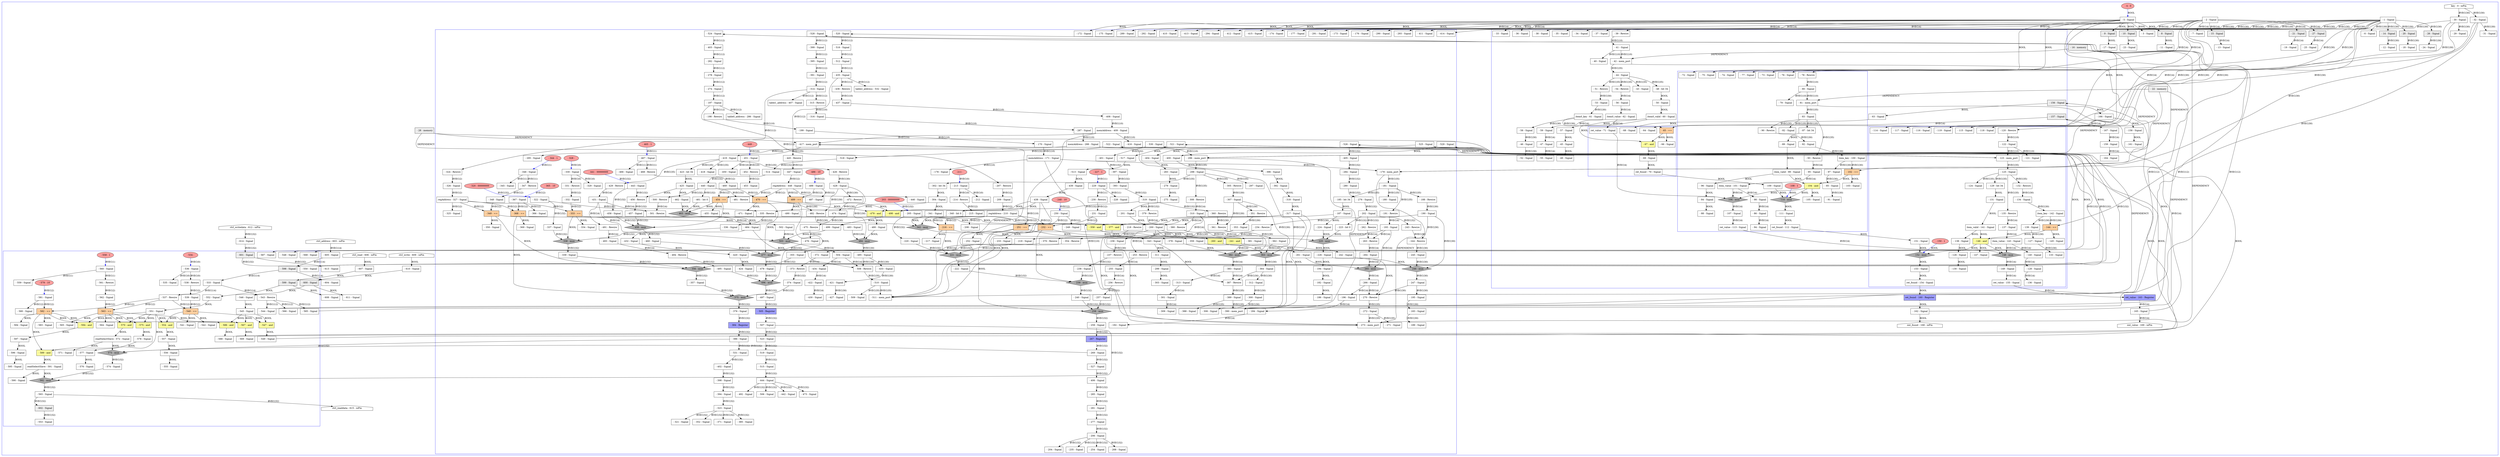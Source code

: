 digraph G {
subgraph cluster_0{
 label="";
 color=blue;
subgraph cluster_1{
 label="";
 color=blue;
subgraph cluster_2{
 label="";
 color=blue;
node_0[label=" - 64 - Signal" shape="box"];
node_1[label=" - 65 - ==" shape="box" style="filled" fillcolor="#ffd0a0"];
node_2[label=" - 66 - Signal" shape="box"];
node_3[label=" - 67 - and" shape="box" style="filled" fillcolor="#ffffa0"];
node_4[label=" - 68 - Signal" shape="box"];
node_5[label=" - 69 - Signal" shape="box"];
node_6[label="ret_found - 70 - Signal" shape="box"];
node_7[label="ret_value - 71 - Signal" shape="box"];
}
subgraph cluster_3{
 label="";
 color=blue;
node_8[label=" - 72 - Signal" shape="box"];
node_9[label=" - 73 - Signal" shape="box"];
node_10[label=" - 74 - Signal" shape="box"];
node_11[label=" - 75 - Signal" shape="box"];
node_12[label=" - 76 - Signal" shape="box"];
node_13[label=" - 77 - Signal" shape="box"];
node_14[label=" - 78 - Rewire" shape="box"];
node_15[label=" - 79 - Signal" shape="box"];
node_16[label=" - 80 - Signal" shape="box"];
node_17[label=" - 81 - mem_port" shape="box"];
node_18[label=" - 82 - Signal" shape="box"];
node_19[label=" - 83 - Signal" shape="box"];
node_20[label=" - 84 - Signal" shape="box"];
node_21[label=" - 85 - Signal" shape="box"];
node_22[label=" - 86 - Signal" shape="box"];
node_23[label=" - 87 - bit 34" shape="box"];
node_24[label=" - 88 - Signal" shape="box"];
node_25[label=" - 89 - Signal" shape="box"];
node_26[label=" - 90 - Rewire" shape="box"];
node_27[label=" - 91 - Signal" shape="box"];
node_28[label=" - 92 - Signal" shape="box"];
node_29[label=" - 93 - Rewire" shape="box"];
node_30[label=" - 94 - Signal" shape="box"];
node_31[label=" - 95 - Signal" shape="box"];
node_32[label=" - 96 - Signal" shape="box"];
node_33[label=" - 97 - Signal" shape="box"];
node_34[label=" - 98 - Signal" shape="box"];
node_35[label="item_valid - 99 - Signal" shape="box"];
node_36[label="item_key - 100 - Signal" shape="box"];
node_37[label="item_value - 101 - Signal" shape="box"];
node_38[label=" - 102 - ==" shape="box" style="filled" fillcolor="#ffd0a0"];
node_39[label=" - 103 - Signal" shape="box"];
node_40[label=" - 104 - and" shape="box" style="filled" fillcolor="#ffffa0"];
node_41[label=" - 105 - Signal" shape="box"];
node_42[label=" - 106 - mux" shape="diamond" style="filled" fillcolor="#b0b0b0"];
node_43[label=" - 107 - Signal" shape="box"];
node_44[label=" - 108 - 1" shape="ellipse" style="filled" fillcolor="#ffa0a0"];
node_45[label=" - 109 - Signal" shape="box"];
node_46[label=" - 110 - mux" shape="diamond" style="filled" fillcolor="#b0b0b0"];
node_47[label=" - 111 - Signal" shape="box"];
node_48[label="ret_found - 112 - Signal" shape="box"];
node_49[label="ret_value - 113 - Signal" shape="box"];
}
subgraph cluster_4{
 label="";
 color=blue;
node_50[label=" - 114 - Signal" shape="box"];
node_51[label=" - 115 - Signal" shape="box"];
node_52[label=" - 116 - Signal" shape="box"];
node_53[label=" - 117 - Signal" shape="box"];
node_54[label=" - 118 - Signal" shape="box"];
node_55[label=" - 119 - Signal" shape="box"];
node_56[label=" - 120 - Rewire" shape="box"];
node_57[label=" - 121 - Signal" shape="box"];
node_58[label=" - 122 - Signal" shape="box"];
node_59[label=" - 123 - mem_port" shape="box"];
node_60[label=" - 124 - Signal" shape="box"];
node_61[label=" - 125 - Signal" shape="box"];
node_62[label=" - 126 - Signal" shape="box"];
node_63[label=" - 127 - Signal" shape="box"];
node_64[label=" - 128 - Signal" shape="box"];
node_65[label=" - 129 - bit 34" shape="box"];
node_66[label=" - 130 - Signal" shape="box"];
node_67[label=" - 131 - Signal" shape="box"];
node_68[label=" - 132 - Rewire" shape="box"];
node_69[label=" - 133 - Signal" shape="box"];
node_70[label=" - 134 - Signal" shape="box"];
node_71[label=" - 135 - Rewire" shape="box"];
node_72[label=" - 136 - Signal" shape="box"];
node_73[label=" - 137 - Signal" shape="box"];
node_74[label=" - 138 - Signal" shape="box"];
node_75[label=" - 139 - Signal" shape="box"];
node_76[label=" - 140 - Signal" shape="box"];
node_77[label="item_valid - 141 - Signal" shape="box"];
node_78[label="item_key - 142 - Signal" shape="box"];
node_79[label="item_value - 143 - Signal" shape="box"];
node_80[label=" - 144 - ==" shape="box" style="filled" fillcolor="#ffd0a0"];
node_81[label=" - 145 - Signal" shape="box"];
node_82[label=" - 146 - and" shape="box" style="filled" fillcolor="#ffffa0"];
node_83[label=" - 147 - Signal" shape="box"];
node_84[label=" - 148 - mux" shape="diamond" style="filled" fillcolor="#b0b0b0"];
node_85[label=" - 149 - Signal" shape="box"];
node_86[label=" - 150 - 1" shape="ellipse" style="filled" fillcolor="#ffa0a0"];
node_87[label=" - 151 - Signal" shape="box"];
node_88[label=" - 152 - mux" shape="diamond" style="filled" fillcolor="#b0b0b0"];
node_89[label=" - 153 - Signal" shape="box"];
node_90[label="ret_found - 154 - Signal" shape="box"];
node_91[label="ret_value - 155 - Signal" shape="box"];
}
node_92[label=" - 33 - Signal" shape="box"];
node_93[label=" - 34 - Signal" shape="box"];
node_94[label=" - 35 - Signal" shape="box"];
node_95[label=" - 36 - Signal" shape="box"];
node_96[label=" - 37 - Signal" shape="box"];
node_97[label=" - 38 - Signal" shape="box"];
node_98[label=" - 39 - Rewire" shape="box"];
node_99[label=" - 40 - Signal" shape="box"];
node_100[label=" - 41 - Signal" shape="box"];
node_101[label=" - 42 - mem_port" shape="box"];
node_102[label=" - 43 - Signal" shape="box"];
node_103[label=" - 44 - Signal" shape="box"];
node_104[label=" - 45 - Signal" shape="box"];
node_105[label=" - 46 - Signal" shape="box"];
node_106[label=" - 47 - Signal" shape="box"];
node_107[label=" - 48 - bit 34" shape="box"];
node_108[label=" - 49 - Signal" shape="box"];
node_109[label=" - 50 - Signal" shape="box"];
node_110[label=" - 51 - Rewire" shape="box"];
node_111[label=" - 52 - Signal" shape="box"];
node_112[label=" - 53 - Signal" shape="box"];
node_113[label=" - 54 - Rewire" shape="box"];
node_114[label=" - 55 - Signal" shape="box"];
node_115[label=" - 56 - Signal" shape="box"];
node_116[label=" - 57 - Signal" shape="box"];
node_117[label=" - 58 - Signal" shape="box"];
node_118[label=" - 59 - Signal" shape="box"];
node_119[label="item0_valid - 60 - Signal" shape="box"];
node_120[label="item0_key - 61 - Signal" shape="box"];
node_121[label="item0_value - 62 - Signal" shape="box"];
node_122[label=" - 63 - Signal" shape="box"];
node_123[label=" - 156 - Signal" shape="box" style="filled" fillcolor="#eeeeee"];
node_124[label=" - 157 - Signal" shape="box" style="filled" fillcolor="#eeeeee"];
}
subgraph cluster_5{
 label="";
 color=blue;
node_125[label=" - 170 - Signal" shape="box"];
node_126[label="memAddress - 171 - Signal" shape="box"];
node_127[label=" - 172 - Signal" shape="box"];
node_128[label=" - 173 - Signal" shape="box"];
node_129[label=" - 174 - Signal" shape="box"];
node_130[label=" - 175 - Signal" shape="box"];
node_131[label=" - 176 - Signal" shape="box"];
node_132[label=" - 177 - Signal" shape="box"];
node_133[label=" - 178 - Signal" shape="box"];
node_134[label=" - 179 - mem_port" shape="box"];
node_135[label=" - 180 - Signal" shape="box"];
node_136[label=" - 181 - Signal" shape="box"];
node_137[label=" - 182 - Signal" shape="box"];
node_138[label=" - 183 - Signal" shape="box"];
node_139[label=" - 184 - Signal" shape="box"];
node_140[label=" - 185 - bit 34" shape="box"];
node_141[label=" - 186 - Signal" shape="box"];
node_142[label=" - 187 - Signal" shape="box"];
node_143[label=" - 188 - Rewire" shape="box"];
node_144[label=" - 189 - Signal" shape="box"];
node_145[label=" - 190 - Signal" shape="box"];
node_146[label=" - 191 - Rewire" shape="box"];
node_147[label=" - 192 - Signal" shape="box"];
node_148[label=" - 193 - Signal" shape="box"];
node_149[label=" - 194 - Signal" shape="box"];
node_150[label=" - 195 - Signal" shape="box"];
node_151[label=" - 196 - Signal" shape="box"];
node_152[label=" - 197 - Signal" shape="box"];
node_153[label=" - 198 - Rewire" shape="box"];
node_154[label=" - 199 - Signal" shape="box"];
node_155[label=" - 200 - Signal" shape="box"];
node_156[label=" - 201 - Signal" shape="box"];
node_157[label=" - 202 - Signal" shape="box"];
node_158[label=" - 203 - 00000000" shape="ellipse" style="filled" fillcolor="#ffa0a0"];
node_159[label=" - 204 - Signal" shape="box"];
node_160[label=" - 205 - Signal" shape="box"];
node_161[label=" - 206 - Signal" shape="box"];
node_162[label=" - 207 - Rewire" shape="box"];
node_163[label=" - 208 - Signal" shape="box"];
node_164[label=" - 209 - Signal" shape="box"];
node_165[label="regAddress - 210 - Signal" shape="box"];
node_166[label=" - 211 - " shape="ellipse" style="filled" fillcolor="#ffa0a0"];
node_167[label=" - 212 - Signal" shape="box"];
node_168[label=" - 213 - Signal" shape="box"];
node_169[label=" - 214 - Rewire" shape="box"];
node_170[label=" - 215 - Signal" shape="box"];
node_171[label=" - 216 - ==" shape="box" style="filled" fillcolor="#ffd0a0"];
node_172[label=" - 217 - Signal" shape="box"];
node_173[label=" - 218 - Rewire" shape="box"];
node_174[label=" - 219 - Signal" shape="box"];
node_175[label=" - 220 - Signal" shape="box"];
node_176[label=" - 221 - mux" shape="diamond" style="filled" fillcolor="#b0b0b0"];
node_177[label=" - 222 - Signal" shape="box"];
node_178[label=" - 223 - bit 0" shape="box"];
node_179[label=" - 224 - Signal" shape="box"];
node_180[label=" - 225 - mux" shape="diamond" style="filled" fillcolor="#b0b0b0"];
node_181[label=" - 226 - Signal" shape="box"];
node_182[label=" - 227 - 1" shape="ellipse" style="filled" fillcolor="#ffa0a0"];
node_183[label=" - 228 - Signal" shape="box"];
node_184[label=" - 229 - Signal" shape="box"];
node_185[label=" - 230 - Rewire" shape="box"];
node_186[label=" - 231 - Signal" shape="box"];
node_187[label=" - 232 - ==" shape="box" style="filled" fillcolor="#ffd0a0"];
node_188[label=" - 233 - Signal" shape="box"];
node_189[label=" - 234 - Rewire" shape="box"];
node_190[label=" - 235 - Signal" shape="box"];
node_191[label=" - 236 - Signal" shape="box"];
node_192[label=" - 237 - Rewire" shape="box"];
node_193[label=" - 238 - Signal" shape="box"];
node_194[label=" - 239 - mux" shape="diamond" style="filled" fillcolor="#b0b0b0"];
node_195[label=" - 240 - Signal" shape="box"];
node_196[label=" - 241 - and" shape="box" style="filled" fillcolor="#ffffa0"];
node_197[label=" - 242 - Signal" shape="box"];
node_198[label=" - 243 - Rewire" shape="box"];
node_199[label=" - 244 - Rewire" shape="box"];
node_200[label=" - 245 - Signal" shape="box"];
node_201[label=" - 246 - mux" shape="diamond" style="filled" fillcolor="#b0b0b0"];
node_202[label=" - 247 - Signal" shape="box"];
node_203[label=" - 248 - 10" shape="ellipse" style="filled" fillcolor="#ffa0a0"];
node_204[label=" - 249 - Signal" shape="box"];
node_205[label=" - 250 - Signal" shape="box"];
node_206[label=" - 251 - ==" shape="box" style="filled" fillcolor="#ffd0a0"];
node_207[label=" - 252 - Signal" shape="box"];
node_208[label=" - 253 - Rewire" shape="box"];
node_209[label=" - 254 - Signal" shape="box"];
node_210[label=" - 255 - Signal" shape="box"];
node_211[label=" - 256 - Rewire" shape="box"];
node_212[label=" - 257 - Signal" shape="box"];
node_213[label=" - 258 - mux" shape="diamond" style="filled" fillcolor="#b0b0b0"];
node_214[label=" - 259 - Signal" shape="box"];
node_215[label=" - 260 - and" shape="box" style="filled" fillcolor="#ffffa0"];
node_216[label=" - 261 - Signal" shape="box"];
node_217[label=" - 262 - Rewire" shape="box"];
node_218[label=" - 263 - Rewire" shape="box"];
node_219[label=" - 264 - Signal" shape="box"];
node_220[label=" - 265 - mux" shape="diamond" style="filled" fillcolor="#b0b0b0"];
node_221[label=" - 266 - Signal" shape="box"];
node_222[label=" - 267 - Register" shape="box" style="filled" fillcolor="#a0a0ff"];
node_223[label=" - 268 - Signal" shape="box"];
node_224[label=" - 269 - Signal" shape="box"];
node_225[label=" - 270 - Rewire" shape="box"];
node_226[label=" - 271 - Signal" shape="box"];
node_227[label=" - 272 - Signal" shape="box"];
node_228[label=" - 273 - mem_port" shape="box"];
node_229[label=" - 274 - Signal" shape="box"];
node_230[label=" - 275 - Signal" shape="box"];
node_231[label=" - 276 - Signal" shape="box"];
node_232[label=" - 277 - Signal" shape="box"];
node_233[label=" - 278 - Signal" shape="box"];
node_234[label=" - 279 - Signal" shape="box"];
node_235[label=" - 280 - Signal" shape="box"];
node_236[label=" - 281 - Signal" shape="box"];
node_237[label=" - 282 - Signal" shape="box"];
node_238[label=" - 283 - Signal" shape="box"];
node_239[label=" - 284 - Signal" shape="box"];
node_240[label=" - 285 - Signal" shape="box"];
node_241[label="table0_address - 286 - Signal" shape="box"];
node_242[label=" - 287 - Signal" shape="box"];
node_243[label="memAddress - 288 - Signal" shape="box"];
node_244[label=" - 289 - Signal" shape="box"];
node_245[label=" - 290 - Signal" shape="box"];
node_246[label=" - 291 - Signal" shape="box"];
node_247[label=" - 292 - Signal" shape="box"];
node_248[label=" - 293 - Signal" shape="box"];
node_249[label=" - 294 - Signal" shape="box"];
node_250[label=" - 295 - Signal" shape="box"];
node_251[label=" - 296 - mem_port" shape="box"];
node_252[label=" - 297 - Signal" shape="box"];
node_253[label=" - 298 - Signal" shape="box"];
node_254[label=" - 299 - Signal" shape="box"];
node_255[label=" - 300 - Signal" shape="box"];
node_256[label=" - 301 - Signal" shape="box"];
node_257[label=" - 302 - bit 34" shape="box"];
node_258[label=" - 303 - Signal" shape="box"];
node_259[label=" - 304 - Signal" shape="box"];
node_260[label=" - 305 - Rewire" shape="box"];
node_261[label=" - 306 - Signal" shape="box"];
node_262[label=" - 307 - Signal" shape="box"];
node_263[label=" - 308 - Rewire" shape="box"];
node_264[label=" - 309 - Signal" shape="box"];
node_265[label=" - 310 - Signal" shape="box"];
node_266[label=" - 311 - Signal" shape="box"];
node_267[label=" - 312 - Signal" shape="box"];
node_268[label=" - 313 - Signal" shape="box"];
node_269[label=" - 314 - Signal" shape="box"];
node_270[label=" - 315 - Rewire" shape="box"];
node_271[label=" - 316 - Signal" shape="box"];
node_272[label=" - 317 - Signal" shape="box"];
node_273[label=" - 318 - Signal" shape="box"];
node_274[label=" - 319 - Signal" shape="box"];
node_275[label=" - 320 - 00000000" shape="ellipse" style="filled" fillcolor="#ffa0a0"];
node_276[label=" - 321 - Signal" shape="box"];
node_277[label=" - 322 - Signal" shape="box"];
node_278[label=" - 323 - Signal" shape="box"];
node_279[label=" - 324 - Rewire" shape="box"];
node_280[label=" - 325 - Signal" shape="box"];
node_281[label=" - 326 - Signal" shape="box"];
node_282[label="regAddress - 327 - Signal" shape="box"];
node_283[label=" - 328 - " shape="ellipse" style="filled" fillcolor="#ffa0a0"];
node_284[label=" - 329 - Signal" shape="box"];
node_285[label=" - 330 - Signal" shape="box"];
node_286[label=" - 331 - Rewire" shape="box"];
node_287[label=" - 332 - Signal" shape="box"];
node_288[label=" - 333 - ==" shape="box" style="filled" fillcolor="#ffd0a0"];
node_289[label=" - 334 - Signal" shape="box"];
node_290[label=" - 335 - Rewire" shape="box"];
node_291[label=" - 336 - Signal" shape="box"];
node_292[label=" - 337 - Signal" shape="box"];
node_293[label=" - 338 - mux" shape="diamond" style="filled" fillcolor="#b0b0b0"];
node_294[label=" - 339 - Signal" shape="box"];
node_295[label=" - 340 - bit 0" shape="box"];
node_296[label=" - 341 - Signal" shape="box"];
node_297[label=" - 342 - mux" shape="diamond" style="filled" fillcolor="#b0b0b0"];
node_298[label=" - 343 - Signal" shape="box"];
node_299[label=" - 344 - 1" shape="ellipse" style="filled" fillcolor="#ffa0a0"];
node_300[label=" - 345 - Signal" shape="box"];
node_301[label=" - 346 - Signal" shape="box"];
node_302[label=" - 347 - Rewire" shape="box"];
node_303[label=" - 348 - Signal" shape="box"];
node_304[label=" - 349 - ==" shape="box" style="filled" fillcolor="#ffd0a0"];
node_305[label=" - 350 - Signal" shape="box"];
node_306[label=" - 351 - Rewire" shape="box"];
node_307[label=" - 352 - Signal" shape="box"];
node_308[label=" - 353 - Signal" shape="box"];
node_309[label=" - 354 - Rewire" shape="box"];
node_310[label=" - 355 - Signal" shape="box"];
node_311[label=" - 356 - mux" shape="diamond" style="filled" fillcolor="#b0b0b0"];
node_312[label=" - 357 - Signal" shape="box"];
node_313[label=" - 358 - and" shape="box" style="filled" fillcolor="#ffffa0"];
node_314[label=" - 359 - Signal" shape="box"];
node_315[label=" - 360 - Rewire" shape="box"];
node_316[label=" - 361 - Rewire" shape="box"];
node_317[label=" - 362 - Signal" shape="box"];
node_318[label=" - 363 - mux" shape="diamond" style="filled" fillcolor="#b0b0b0"];
node_319[label=" - 364 - Signal" shape="box"];
node_320[label=" - 365 - 10" shape="ellipse" style="filled" fillcolor="#ffa0a0"];
node_321[label=" - 366 - Signal" shape="box"];
node_322[label=" - 367 - Signal" shape="box"];
node_323[label=" - 368 - ==" shape="box" style="filled" fillcolor="#ffd0a0"];
node_324[label=" - 369 - Signal" shape="box"];
node_325[label=" - 370 - Rewire" shape="box"];
node_326[label=" - 371 - Signal" shape="box"];
node_327[label=" - 372 - Signal" shape="box"];
node_328[label=" - 373 - Rewire" shape="box"];
node_329[label=" - 374 - Signal" shape="box"];
node_330[label=" - 375 - mux" shape="diamond" style="filled" fillcolor="#b0b0b0"];
node_331[label=" - 376 - Signal" shape="box"];
node_332[label=" - 377 - and" shape="box" style="filled" fillcolor="#ffffa0"];
node_333[label=" - 378 - Signal" shape="box"];
node_334[label=" - 379 - Rewire" shape="box"];
node_335[label=" - 380 - Rewire" shape="box"];
node_336[label=" - 381 - Signal" shape="box"];
node_337[label=" - 382 - mux" shape="diamond" style="filled" fillcolor="#b0b0b0"];
node_338[label=" - 383 - Signal" shape="box"];
node_339[label=" - 384 - Register" shape="box" style="filled" fillcolor="#a0a0ff"];
node_340[label=" - 385 - Signal" shape="box"];
node_341[label=" - 386 - Signal" shape="box"];
node_342[label=" - 387 - Rewire" shape="box"];
node_343[label=" - 388 - Signal" shape="box"];
node_344[label=" - 389 - Signal" shape="box"];
node_345[label=" - 390 - mem_port" shape="box"];
node_346[label=" - 391 - Signal" shape="box"];
node_347[label=" - 392 - Signal" shape="box"];
node_348[label=" - 393 - Signal" shape="box"];
node_349[label=" - 394 - Signal" shape="box"];
node_350[label=" - 395 - Signal" shape="box"];
node_351[label=" - 396 - Signal" shape="box"];
node_352[label=" - 397 - Signal" shape="box"];
node_353[label=" - 398 - Signal" shape="box"];
node_354[label=" - 399 - Signal" shape="box"];
node_355[label=" - 400 - Signal" shape="box"];
node_356[label=" - 401 - Signal" shape="box"];
node_357[label=" - 402 - Signal" shape="box"];
node_358[label=" - 403 - Signal" shape="box"];
node_359[label=" - 404 - Signal" shape="box"];
node_360[label=" - 405 - Signal" shape="box"];
node_361[label=" - 406 - Signal" shape="box"];
node_362[label="table1_address - 407 - Signal" shape="box"];
node_363[label=" - 408 - Signal" shape="box"];
node_364[label="memAddress - 409 - Signal" shape="box"];
node_365[label=" - 410 - Signal" shape="box"];
node_366[label=" - 411 - Signal" shape="box"];
node_367[label=" - 412 - Signal" shape="box"];
node_368[label=" - 413 - Signal" shape="box"];
node_369[label=" - 414 - Signal" shape="box"];
node_370[label=" - 415 - Signal" shape="box"];
node_371[label=" - 416 - Signal" shape="box"];
node_372[label=" - 417 - mem_port" shape="box"];
node_373[label=" - 418 - Signal" shape="box"];
node_374[label=" - 419 - Signal" shape="box"];
node_375[label=" - 420 - Signal" shape="box"];
node_376[label=" - 421 - Signal" shape="box"];
node_377[label=" - 422 - Signal" shape="box"];
node_378[label=" - 423 - bit 34" shape="box"];
node_379[label=" - 424 - Signal" shape="box"];
node_380[label=" - 425 - Signal" shape="box"];
node_381[label=" - 426 - Rewire" shape="box"];
node_382[label=" - 427 - Signal" shape="box"];
node_383[label=" - 428 - Signal" shape="box"];
node_384[label=" - 429 - Rewire" shape="box"];
node_385[label=" - 430 - Signal" shape="box"];
node_386[label=" - 431 - Signal" shape="box"];
node_387[label=" - 432 - Signal" shape="box"];
node_388[label=" - 433 - Signal" shape="box"];
node_389[label=" - 434 - Signal" shape="box"];
node_390[label=" - 435 - Signal" shape="box"];
node_391[label=" - 436 - Rewire" shape="box"];
node_392[label=" - 437 - Signal" shape="box"];
node_393[label=" - 438 - Signal" shape="box"];
node_394[label=" - 439 - Signal" shape="box"];
node_395[label=" - 440 - Signal" shape="box"];
node_396[label=" - 441 - 00000000" shape="ellipse" style="filled" fillcolor="#ffa0a0"];
node_397[label=" - 442 - Signal" shape="box"];
node_398[label=" - 443 - Signal" shape="box"];
node_399[label=" - 444 - Signal" shape="box"];
node_400[label=" - 445 - Rewire" shape="box"];
node_401[label=" - 446 - Signal" shape="box"];
node_402[label=" - 447 - Signal" shape="box"];
node_403[label="regAddress - 448 - Signal" shape="box"];
node_404[label=" - 449 - " shape="ellipse" style="filled" fillcolor="#ffa0a0"];
node_405[label=" - 450 - Signal" shape="box"];
node_406[label=" - 451 - Signal" shape="box"];
node_407[label=" - 452 - Rewire" shape="box"];
node_408[label=" - 453 - Signal" shape="box"];
node_409[label=" - 454 - ==" shape="box" style="filled" fillcolor="#ffd0a0"];
node_410[label=" - 455 - Signal" shape="box"];
node_411[label=" - 456 - Rewire" shape="box"];
node_412[label=" - 457 - Signal" shape="box"];
node_413[label=" - 458 - Signal" shape="box"];
node_414[label=" - 459 - mux" shape="diamond" style="filled" fillcolor="#b0b0b0"];
node_415[label=" - 460 - Signal" shape="box"];
node_416[label=" - 461 - bit 0" shape="box"];
node_417[label=" - 462 - Signal" shape="box"];
node_418[label=" - 463 - mux" shape="diamond" style="filled" fillcolor="#b0b0b0"];
node_419[label=" - 464 - Signal" shape="box"];
node_420[label=" - 465 - 1" shape="ellipse" style="filled" fillcolor="#ffa0a0"];
node_421[label=" - 466 - Signal" shape="box"];
node_422[label=" - 467 - Signal" shape="box"];
node_423[label=" - 468 - Rewire" shape="box"];
node_424[label=" - 469 - Signal" shape="box"];
node_425[label=" - 470 - ==" shape="box" style="filled" fillcolor="#ffd0a0"];
node_426[label=" - 471 - Signal" shape="box"];
node_427[label=" - 472 - Rewire" shape="box"];
node_428[label=" - 473 - Signal" shape="box"];
node_429[label=" - 474 - Signal" shape="box"];
node_430[label=" - 475 - Rewire" shape="box"];
node_431[label=" - 476 - Signal" shape="box"];
node_432[label=" - 477 - mux" shape="diamond" style="filled" fillcolor="#b0b0b0"];
node_433[label=" - 478 - Signal" shape="box"];
node_434[label=" - 479 - and" shape="box" style="filled" fillcolor="#ffffa0"];
node_435[label=" - 480 - Signal" shape="box"];
node_436[label=" - 481 - Rewire" shape="box"];
node_437[label=" - 482 - Rewire" shape="box"];
node_438[label=" - 483 - Signal" shape="box"];
node_439[label=" - 484 - mux" shape="diamond" style="filled" fillcolor="#b0b0b0"];
node_440[label=" - 485 - Signal" shape="box"];
node_441[label=" - 486 - 10" shape="ellipse" style="filled" fillcolor="#ffa0a0"];
node_442[label=" - 487 - Signal" shape="box"];
node_443[label=" - 488 - Signal" shape="box"];
node_444[label=" - 489 - ==" shape="box" style="filled" fillcolor="#ffd0a0"];
node_445[label=" - 490 - Signal" shape="box"];
node_446[label=" - 491 - Rewire" shape="box"];
node_447[label=" - 492 - Signal" shape="box"];
node_448[label=" - 493 - Signal" shape="box"];
node_449[label=" - 494 - Rewire" shape="box"];
node_450[label=" - 495 - Signal" shape="box"];
node_451[label=" - 496 - mux" shape="diamond" style="filled" fillcolor="#b0b0b0"];
node_452[label=" - 497 - Signal" shape="box"];
node_453[label=" - 498 - and" shape="box" style="filled" fillcolor="#ffffa0"];
node_454[label=" - 499 - Signal" shape="box"];
node_455[label=" - 500 - Rewire" shape="box"];
node_456[label=" - 501 - Rewire" shape="box"];
node_457[label=" - 502 - Signal" shape="box"];
node_458[label=" - 503 - mux" shape="diamond" style="filled" fillcolor="#b0b0b0"];
node_459[label=" - 504 - Signal" shape="box"];
node_460[label=" - 505 - Register" shape="box" style="filled" fillcolor="#a0a0ff"];
node_461[label=" - 506 - Signal" shape="box"];
node_462[label=" - 507 - Signal" shape="box"];
node_463[label=" - 508 - Rewire" shape="box"];
node_464[label=" - 509 - Signal" shape="box"];
node_465[label=" - 510 - Signal" shape="box"];
node_466[label=" - 511 - mem_port" shape="box"];
node_467[label=" - 512 - Signal" shape="box"];
node_468[label=" - 513 - Signal" shape="box"];
node_469[label=" - 514 - Signal" shape="box"];
node_470[label=" - 515 - Signal" shape="box"];
node_471[label=" - 516 - Signal" shape="box"];
node_472[label=" - 517 - Signal" shape="box"];
node_473[label=" - 518 - Signal" shape="box"];
node_474[label=" - 519 - Signal" shape="box"];
node_475[label=" - 520 - Signal" shape="box"];
node_476[label=" - 521 - Signal" shape="box"];
node_477[label=" - 522 - Signal" shape="box"];
node_478[label=" - 523 - Signal" shape="box"];
node_479[label=" - 524 - Signal" shape="box"];
node_480[label=" - 525 - Signal" shape="box"];
node_481[label=" - 526 - Signal" shape="box"];
node_482[label=" - 527 - Signal" shape="box"];
node_483[label=" - 528 - Signal" shape="box"];
node_484[label=" - 529 - Signal" shape="box"];
node_485[label=" - 530 - Signal" shape="box"];
node_486[label=" - 531 - Signal" shape="box"];
node_487[label="table2_address - 532 - Signal" shape="box"];
}
subgraph cluster_6{
 label="";
 color=blue;
node_488[label=" - 533 - Signal" shape="box"];
node_489[label=" - 534 - " shape="ellipse" style="filled" fillcolor="#ffa0a0"];
node_490[label=" - 535 - Signal" shape="box"];
node_491[label=" - 536 - Signal" shape="box"];
node_492[label=" - 537 - Rewire" shape="box"];
node_493[label=" - 538 - Rewire" shape="box"];
node_494[label=" - 539 - Signal" shape="box"];
node_495[label=" - 540 - ==" shape="box" style="filled" fillcolor="#ffd0a0"];
node_496[label=" - 541 - Signal" shape="box"];
node_497[label=" - 542 - Signal" shape="box"];
node_498[label=" - 543 - Rewire" shape="box"];
node_499[label=" - 544 - Signal" shape="box"];
node_500[label=" - 545 - Signal" shape="box"];
node_501[label=" - 546 - Signal" shape="box"];
node_502[label=" - 547 - and" shape="box" style="filled" fillcolor="#ffffa0"];
node_503[label=" - 548 - Signal" shape="box"];
node_504[label=" - 549 - Signal" shape="box"];
node_505[label=" - 550 - Signal" shape="box"];
node_506[label=" - 551 - Signal" shape="box"];
node_507[label=" - 552 - Signal" shape="box"];
node_508[label=" - 553 - Signal" shape="box"];
node_509[label=" - 554 - and" shape="box" style="filled" fillcolor="#ffffa0"];
node_510[label=" - 555 - Signal" shape="box"];
node_511[label=" - 556 - Signal" shape="box"];
node_512[label=" - 557 - Signal" shape="box"];
node_513[label=" - 558 - 1" shape="ellipse" style="filled" fillcolor="#ffa0a0"];
node_514[label=" - 559 - Signal" shape="box"];
node_515[label=" - 560 - Signal" shape="box"];
node_516[label=" - 561 - Rewire" shape="box"];
node_517[label=" - 562 - Signal" shape="box"];
node_518[label=" - 563 - ==" shape="box" style="filled" fillcolor="#ffd0a0"];
node_519[label=" - 564 - Signal" shape="box"];
node_520[label=" - 565 - Signal" shape="box"];
node_521[label=" - 566 - Signal" shape="box"];
node_522[label=" - 567 - and" shape="box" style="filled" fillcolor="#ffffa0"];
node_523[label=" - 568 - Signal" shape="box"];
node_524[label=" - 569 - Signal" shape="box"];
node_525[label=" - 570 - and" shape="box" style="filled" fillcolor="#ffffa0"];
node_526[label=" - 571 - Signal" shape="box"];
node_527[label="readSelectSlave - 572 - Signal" shape="box"];
node_528[label=" - 573 - mux" shape="diamond" style="filled" fillcolor="#b0b0b0"];
node_529[label=" - 574 - Signal" shape="box"];
node_530[label=" - 575 - and" shape="box" style="filled" fillcolor="#ffffa0"];
node_531[label=" - 576 - Signal" shape="box"];
node_532[label=" - 577 - Signal" shape="box"];
node_533[label=" - 578 - Signal" shape="box"];
node_534[label=" - 579 - 10" shape="ellipse" style="filled" fillcolor="#ffa0a0"];
node_535[label=" - 580 - Signal" shape="box"];
node_536[label=" - 581 - Signal" shape="box"];
node_537[label=" - 582 - ==" shape="box" style="filled" fillcolor="#ffd0a0"];
node_538[label=" - 583 - Signal" shape="box"];
node_539[label=" - 584 - Signal" shape="box"];
node_540[label=" - 585 - Signal" shape="box"];
node_541[label=" - 586 - and" shape="box" style="filled" fillcolor="#ffffa0"];
node_542[label=" - 587 - Signal" shape="box"];
node_543[label=" - 588 - Signal" shape="box"];
node_544[label=" - 589 - and" shape="box" style="filled" fillcolor="#ffffa0"];
node_545[label=" - 590 - Signal" shape="box"];
node_546[label="readSelectSlave - 591 - Signal" shape="box"];
node_547[label=" - 592 - mux" shape="diamond" style="filled" fillcolor="#b0b0b0"];
node_548[label=" - 593 - Signal" shape="box"];
node_549[label=" - 594 - and" shape="box" style="filled" fillcolor="#ffffa0"];
node_550[label=" - 595 - Signal" shape="box"];
node_551[label=" - 596 - Signal" shape="box"];
node_552[label=" - 597 - Signal" shape="box"];
node_553[label=" - 598 - Signal" shape="box" style="filled" fillcolor="#eeeeee"];
node_554[label=" - 599 - Signal" shape="box" style="filled" fillcolor="#eeeeee"];
node_555[label=" - 600 - Signal" shape="box" style="filled" fillcolor="#eeeeee"];
node_556[label=" - 601 - Signal" shape="box" style="filled" fillcolor="#eeeeee"];
node_557[label=" - 602 - Signal" shape="box" style="filled" fillcolor="#eeeeee"];
}
node_558[label="key - 0 - ioPin" shape="house"];
node_559[label=" - 1 - Signal" shape="box"];
node_560[label=" - 2 - Signal" shape="box"];
node_561[label=" - 3 - Signal" shape="box"];
node_562[label=" - 4 - 0" shape="ellipse" style="filled" fillcolor="#ffa0a0"];
node_563[label=" - 5 - Signal" shape="box"];
node_564[label=" - 6 - Signal" shape="box"];
node_565[label=" - 7 - Signal" shape="box"];
node_566[label=" - 8 - Signal" shape="box" style="filled" fillcolor="#eeeeee"];
node_567[label=" - 9 - Signal" shape="box" style="filled" fillcolor="#eeeeee"];
node_568[label=" - 10 - Signal" shape="box" style="filled" fillcolor="#eeeeee"];
node_569[label=" - 11 - Signal" shape="box"];
node_570[label=" - 12 - Signal" shape="box"];
node_571[label=" - 13 - Signal" shape="box"];
node_572[label=" - 14 - Signal" shape="box" style="filled" fillcolor="#eeeeee"];
node_573[label=" - 15 - Signal" shape="box" style="filled" fillcolor="#eeeeee"];
node_574[label=" - 16 - memory" shape="box" style="filled" fillcolor="#eeeeee"];
node_575[label=" - 17 - Signal" shape="box"];
node_576[label=" - 18 - Signal" shape="box"];
node_577[label=" - 19 - Signal" shape="box"];
node_578[label=" - 20 - Signal" shape="box" style="filled" fillcolor="#eeeeee"];
node_579[label=" - 21 - Signal" shape="box" style="filled" fillcolor="#eeeeee"];
node_580[label=" - 22 - memory" shape="box" style="filled" fillcolor="#eeeeee"];
node_581[label=" - 23 - Signal" shape="box"];
node_582[label=" - 24 - Signal" shape="box"];
node_583[label=" - 25 - Signal" shape="box"];
node_584[label=" - 26 - Signal" shape="box" style="filled" fillcolor="#eeeeee"];
node_585[label=" - 27 - Signal" shape="box" style="filled" fillcolor="#eeeeee"];
node_586[label=" - 28 - memory" shape="box" style="filled" fillcolor="#eeeeee"];
node_587[label=" - 29 - Signal" shape="box"];
node_588[label=" - 30 - Signal" shape="box"];
node_589[label=" - 31 - Signal" shape="box"];
node_590[label=" - 32 - Signal" shape="box"];
node_591[label=" - 158 - Signal" shape="box"];
node_592[label=" - 159 - Signal" shape="box"];
node_593[label="ret_found - 160 - Register" shape="box" style="filled" fillcolor="#a0a0ff"];
node_594[label=" - 161 - Signal" shape="box"];
node_595[label=" - 162 - Signal" shape="box"];
node_596[label="ret_value - 163 - Register" shape="box" style="filled" fillcolor="#a0a0ff"];
node_597[label=" - 164 - Signal" shape="box"];
node_598[label=" - 165 - Signal" shape="box"];
node_599[label=" - 166 - Signal" shape="box"];
node_600[label=" - 167 - Signal" shape="box"];
node_601[label="out_found - 168 - ioPin" shape="house"];
node_602[label="out_value - 169 - ioPin" shape="house"];
node_603[label="ctrl_address - 603 - ioPin" shape="house"];
node_604[label=" - 604 - Signal" shape="box"];
node_605[label=" - 605 - Signal" shape="box"];
node_606[label="ctrl_read - 606 - ioPin" shape="house"];
node_607[label=" - 607 - Signal" shape="box"];
node_608[label=" - 608 - Signal" shape="box"];
node_609[label="ctrl_write - 609 - ioPin" shape="house"];
node_610[label=" - 610 - Signal" shape="box"];
node_611[label=" - 611 - Signal" shape="box"];
node_612[label="ctrl_writedata - 612 - ioPin" shape="house"];
node_613[label=" - 613 - Signal" shape="box"];
node_614[label=" - 614 - Signal" shape="box"];
node_615[label="ctrl_readdata - 615 - ioPin" shape="house"];
}
node_563 -> node_561 [ label="BOOL" weight=92];
node_562 -> node_563 [ label="BOOL" color="blue" weight=14428];
node_559 -> node_564 [ label="BVEC(30)" weight=5582];
node_560 -> node_565 [ label="BVEC(4)" weight=5582];
node_563 -> node_566 [ label="BOOL" weight=7214];
node_563 -> node_567 [ label="BOOL" weight=6214];
node_563 -> node_568 [ label="BOOL" weight=5582];
node_566 -> node_569 [ label="BOOL" weight=7214];
node_572 -> node_570 [ label="BVEC(30)" weight=92];
node_573 -> node_571 [ label="BVEC(4)" weight=92];
node_559 -> node_572 [ label="BVEC(30)" weight=3790];
node_560 -> node_573 [ label="BVEC(4)" weight=3790];
node_567 -> node_575 [ label="BOOL" weight=4552];
node_578 -> node_576 [ label="BVEC(30)" weight=92];
node_579 -> node_577 [ label="BVEC(4)" weight=92];
node_559 -> node_578 [ label="BVEC(30)" weight=3339];
node_560 -> node_579 [ label="BVEC(4)" weight=3339];
node_568 -> node_581 [ label="BOOL" weight=3790];
node_584 -> node_582 [ label="BVEC(30)" weight=92];
node_585 -> node_583 [ label="BVEC(4)" weight=92];
node_559 -> node_584 [ label="BVEC(30)" weight=3070];
node_560 -> node_585 [ label="BVEC(4)" weight=3070];
node_588 -> node_587 [ label="BVEC(30)" weight=145];
node_558 -> node_588 [ label="BVEC(30)" weight=2913];
node_590 -> node_589 [ label="BVEC(30)" weight=145];
node_558 -> node_590 [ label="BVEC(30)" weight=2861];
node_563 -> node_92 [ label="BOOL" weight=31];
node_559 -> node_93 [ label="BVEC(30)" weight=29];
node_560 -> node_94 [ label="BVEC(4)" weight=29];
node_563 -> node_95 [ label="BOOL" weight=30];
node_559 -> node_96 [ label="BVEC(30)" weight=29];
node_560 -> node_97 [ label="BVEC(4)" weight=29];
node_588 -> node_98 [ label="BVEC(30)" weight=44];
node_100 -> node_99 [ label="BVEC(10)" weight=145];
node_98 -> node_100 [ label="BVEC(10)" weight=9103];
node_574 -> node_101 [ label="DEPENDENCY" weight=31];
node_100 -> node_101 [ label="BVEC(10)" weight=14428];
node_103 -> node_102 [ label="BVEC(35)" weight=145];
node_101 -> node_103 [ label="BVEC(35)" weight=9103];
node_116 -> node_104 [ label="BOOL" weight=40];
node_117 -> node_105 [ label="BVEC(30)" weight=40];
node_118 -> node_106 [ label="BVEC(4)" weight=40];
node_103 -> node_107 [ label="BVEC(35)" weight=6214];
node_104 -> node_108 [ label="BOOL" weight=6214];
node_107 -> node_109 [ label="BOOL" weight=9103];
node_103 -> node_110 [ label="BVEC(35)" weight=4810];
node_105 -> node_111 [ label="BVEC(30)" weight=5140];
node_110 -> node_112 [ label="BVEC(30)" weight=9103];
node_103 -> node_113 [ label="BVEC(35)" weight=4171];
node_106 -> node_114 [ label="BVEC(4)" weight=4552];
node_113 -> node_115 [ label="BVEC(4)" weight=9103];
node_119 -> node_116 [ label="BOOL" weight=73];
node_120 -> node_117 [ label="BVEC(30)" weight=73];
node_121 -> node_118 [ label="BVEC(4)" weight=73];
node_109 -> node_119 [ label="BOOL" weight=4171];
node_112 -> node_120 [ label="BVEC(30)" weight=4552];
node_115 -> node_121 [ label="BVEC(4)" weight=5140];
node_123 -> node_122 [ label="BOOL" weight=23];
node_124 -> node_0 [ label="BVEC(4)" weight=1];
node_120 -> node_1 [ label="BVEC(30)" weight=63];
node_590 -> node_1 [ label="BVEC(30)" weight=29];
node_1 -> node_2 [ label="BOOL" weight=14428];
node_119 -> node_3 [ label="BOOL" weight=49];
node_1 -> node_3 [ label="BOOL" weight=9103];
node_122 -> node_4 [ label="BOOL" weight=57];
node_3 -> node_5 [ label="BOOL" weight=9103];
node_5 -> node_6 [ label="BOOL" weight=14428];
node_121 -> node_7 [ label="BVEC(4)" weight=44];
node_563 -> node_8 [ label="BOOL" weight=25];
node_559 -> node_9 [ label="BVEC(30)" weight=24];
node_560 -> node_10 [ label="BVEC(4)" weight=24];
node_563 -> node_11 [ label="BOOL" weight=24];
node_559 -> node_12 [ label="BVEC(30)" weight=24];
node_560 -> node_13 [ label="BVEC(4)" weight=24];
node_588 -> node_14 [ label="BVEC(30)" weight=27];
node_16 -> node_15 [ label="BVEC(10)" weight=145];
node_14 -> node_16 [ label="BVEC(10)" weight=9103];
node_580 -> node_17 [ label="DEPENDENCY" weight=25];
node_16 -> node_17 [ label="BVEC(10)" weight=14428];
node_19 -> node_18 [ label="BVEC(35)" weight=145];
node_17 -> node_19 [ label="BVEC(35)" weight=9103];
node_32 -> node_20 [ label="BOOL" weight=40];
node_33 -> node_21 [ label="BVEC(30)" weight=40];
node_34 -> node_22 [ label="BVEC(4)" weight=40];
node_19 -> node_23 [ label="BVEC(35)" weight=6214];
node_20 -> node_24 [ label="BOOL" weight=6214];
node_23 -> node_25 [ label="BOOL" weight=9103];
node_19 -> node_26 [ label="BVEC(35)" weight=4810];
node_21 -> node_27 [ label="BVEC(30)" weight=5140];
node_26 -> node_28 [ label="BVEC(30)" weight=9103];
node_19 -> node_29 [ label="BVEC(35)" weight=4171];
node_22 -> node_30 [ label="BVEC(4)" weight=4552];
node_29 -> node_31 [ label="BVEC(4)" weight=9103];
node_35 -> node_32 [ label="BOOL" weight=73];
node_36 -> node_33 [ label="BVEC(30)" weight=73];
node_37 -> node_34 [ label="BVEC(4)" weight=73];
node_25 -> node_35 [ label="BOOL" weight=4171];
node_28 -> node_36 [ label="BVEC(30)" weight=4552];
node_31 -> node_37 [ label="BVEC(4)" weight=5140];
node_36 -> node_38 [ label="BVEC(30)" weight=9103];
node_590 -> node_38 [ label="BVEC(30)" weight=24];
node_38 -> node_39 [ label="BOOL" weight=14428];
node_35 -> node_40 [ label="BOOL" weight=5582];
node_38 -> node_40 [ label="BOOL" weight=9103];
node_40 -> node_41 [ label="BOOL" weight=14428];
node_40 -> node_42 [ label="BOOL" weight=9103];
node_7 -> node_42 [ label="BVEC(4)" weight=29];
node_37 -> node_42 [ label="BVEC(4)" weight=5582];
node_42 -> node_43 [ label="BVEC(4)" weight=14428];
node_6 -> node_45 [ label="BOOL" weight=28];
node_40 -> node_46 [ label="BOOL" weight=5140];
node_45 -> node_46 [ label="BOOL" weight=14428];
node_44 -> node_46 [ label="BOOL" color="blue" weight=9103];
node_46 -> node_47 [ label="BOOL" weight=14428];
node_47 -> node_48 [ label="BOOL" weight=14428];
node_43 -> node_49 [ label="BVEC(4)" weight=5140];
node_563 -> node_50 [ label="BOOL" weight=22];
node_559 -> node_51 [ label="BVEC(30)" weight=22];
node_560 -> node_52 [ label="BVEC(4)" weight=22];
node_563 -> node_53 [ label="BOOL" weight=22];
node_559 -> node_54 [ label="BVEC(30)" weight=22];
node_560 -> node_55 [ label="BVEC(4)" weight=22];
node_588 -> node_56 [ label="BVEC(30)" weight=23];
node_58 -> node_57 [ label="BVEC(10)" weight=145];
node_56 -> node_58 [ label="BVEC(10)" weight=9103];
node_586 -> node_59 [ label="DEPENDENCY" weight=23];
node_58 -> node_59 [ label="BVEC(10)" weight=14428];
node_61 -> node_60 [ label="BVEC(35)" weight=145];
node_59 -> node_61 [ label="BVEC(35)" weight=9103];
node_74 -> node_62 [ label="BOOL" weight=40];
node_75 -> node_63 [ label="BVEC(30)" weight=40];
node_76 -> node_64 [ label="BVEC(4)" weight=40];
node_61 -> node_65 [ label="BVEC(35)" weight=6214];
node_62 -> node_66 [ label="BOOL" weight=6214];
node_65 -> node_67 [ label="BOOL" weight=9103];
node_61 -> node_68 [ label="BVEC(35)" weight=4810];
node_63 -> node_69 [ label="BVEC(30)" weight=5140];
node_68 -> node_70 [ label="BVEC(30)" weight=9103];
node_61 -> node_71 [ label="BVEC(35)" weight=4171];
node_64 -> node_72 [ label="BVEC(4)" weight=4552];
node_71 -> node_73 [ label="BVEC(4)" weight=9103];
node_77 -> node_74 [ label="BOOL" weight=73];
node_78 -> node_75 [ label="BVEC(30)" weight=73];
node_79 -> node_76 [ label="BVEC(4)" weight=73];
node_67 -> node_77 [ label="BOOL" weight=4171];
node_70 -> node_78 [ label="BVEC(30)" weight=4552];
node_73 -> node_79 [ label="BVEC(4)" weight=5140];
node_78 -> node_80 [ label="BVEC(30)" weight=9103];
node_590 -> node_80 [ label="BVEC(30)" weight=22];
node_80 -> node_81 [ label="BOOL" weight=14428];
node_77 -> node_82 [ label="BOOL" weight=5582];
node_80 -> node_82 [ label="BOOL" weight=9103];
node_82 -> node_83 [ label="BOOL" weight=14428];
node_82 -> node_84 [ label="BOOL" weight=9103];
node_49 -> node_84 [ label="BVEC(4)" weight=29];
node_79 -> node_84 [ label="BVEC(4)" weight=5582];
node_84 -> node_85 [ label="BVEC(4)" weight=14428];
node_48 -> node_87 [ label="BOOL" weight=28];
node_82 -> node_88 [ label="BOOL" weight=5140];
node_87 -> node_88 [ label="BOOL" weight=14428];
node_86 -> node_88 [ label="BOOL" color="blue" weight=9103];
node_88 -> node_89 [ label="BOOL" weight=14428];
node_89 -> node_90 [ label="BOOL" weight=14428];
node_85 -> node_91 [ label="BVEC(4)" weight=5140];
node_595 -> node_123 [ label="BOOL" weight=2];
node_598 -> node_124 [ label="BVEC(4)" weight=1];
node_599 -> node_591 [ label="BOOL" weight=47];
node_600 -> node_592 [ label="BVEC(4)" weight=47];
node_90 -> node_593 [ label="BOOL" weight=52];
node_591 -> node_594 [ label="BOOL" weight=7214];
node_593 -> node_595 [ label="BOOL" style="dashed" weight=9103];
node_91 -> node_596 [ label="BVEC(4)" weight=47];
node_592 -> node_597 [ label="BVEC(4)" weight=5582];
node_596 -> node_598 [ label="BVEC(4)" style="dashed" weight=9103];
node_123 -> node_599 [ label="BOOL" weight=43];
node_124 -> node_600 [ label="BVEC(4)" weight=43];
node_595 -> node_601 [ label="BOOL" weight=5140];
node_598 -> node_602 [ label="BVEC(4)" weight=6214];
node_154 -> node_125 [ label="BVEC(10)" weight=30];
node_125 -> node_126 [ label="BVEC(10)" weight=14428];
node_563 -> node_127 [ label="BOOL" weight=21];
node_559 -> node_128 [ label="BVEC(30)" weight=20];
node_560 -> node_129 [ label="BVEC(4)" weight=20];
node_563 -> node_130 [ label="BOOL" weight=20];
node_559 -> node_131 [ label="BVEC(30)" weight=20];
node_560 -> node_132 [ label="BVEC(4)" weight=20];
node_126 -> node_133 [ label="BVEC(10)" weight=4810];
node_574 -> node_134 [ label="DEPENDENCY" weight=21];
node_126 -> node_134 [ label="BVEC(10)" weight=4552];
node_101 -> node_134 [ label="DEPENDENCY" weight=21];
node_136 -> node_135 [ label="BVEC(35)" weight=145];
node_134 -> node_136 [ label="BVEC(35)" weight=9103];
node_149 -> node_137 [ label="BOOL" weight=40];
node_150 -> node_138 [ label="BVEC(30)" weight=40];
node_151 -> node_139 [ label="BVEC(4)" weight=40];
node_136 -> node_140 [ label="BVEC(35)" weight=6214];
node_137 -> node_141 [ label="BOOL" weight=6214];
node_140 -> node_142 [ label="BOOL" weight=9103];
node_136 -> node_143 [ label="BVEC(35)" weight=4810];
node_138 -> node_144 [ label="BVEC(30)" weight=5140];
node_143 -> node_145 [ label="BVEC(30)" weight=9103];
node_136 -> node_146 [ label="BVEC(35)" weight=4171];
node_139 -> node_147 [ label="BVEC(4)" weight=4552];
node_146 -> node_148 [ label="BVEC(4)" weight=9103];
node_181 -> node_149 [ label="BOOL" weight=30];
node_202 -> node_150 [ label="BVEC(30)" weight=26];
node_221 -> node_151 [ label="BVEC(4)" weight=24];
node_229 -> node_152 [ label="BVEC(12)" weight=24];
node_152 -> node_153 [ label="BVEC(12)" weight=14428];
node_153 -> node_154 [ label="BVEC(10)" weight=14428];
node_156 -> node_155 [ label="BOOL" weight=145];
node_230 -> node_156 [ label="BOOL" weight=24];
node_231 -> node_157 [ label="BVEC(32)" weight=24];
node_161 -> node_159 [ label="BVEC(32)" weight=92];
node_158 -> node_160 [ label="BVEC(32)" color="blue" weight=9103];
node_232 -> node_161 [ label="BVEC(32)" weight=24];
node_152 -> node_162 [ label="BVEC(12)" weight=4171];
node_165 -> node_163 [ label="BVEC(2)" weight=92];
node_162 -> node_164 [ label="BVEC(2)" weight=9103];
node_164 -> node_165 [ label="BVEC(2)" weight=14428];
node_168 -> node_167 [ label="BVEC(0)" weight=145];
node_166 -> node_168 [ label="BVEC(0)" color="blue" weight=9103];
node_168 -> node_169 [ label="BVEC(0)" weight=14428];
node_169 -> node_170 [ label="BVEC(2)" weight=14428];
node_165 -> node_171 [ label="BVEC(2)" weight=5140];
node_170 -> node_171 [ label="BVEC(2)" weight=14428];
node_171 -> node_172 [ label="BOOL" weight=14428];
node_160 -> node_173 [ label="BVEC(32)" weight=3790];
node_142 -> node_173 [ label="BOOL" weight=2886];
node_173 -> node_174 [ label="BVEC(32)" weight=14428];
node_160 -> node_175 [ label="BVEC(32)" weight=3608];
node_171 -> node_176 [ label="BOOL" weight=5582];
node_175 -> node_176 [ label="BVEC(32)" weight=14428];
node_174 -> node_176 [ label="BVEC(32)" weight=9103];
node_176 -> node_177 [ label="BVEC(32)" weight=14428];
node_157 -> node_178 [ label="BVEC(32)" weight=3236];
node_142 -> node_179 [ label="BOOL" weight=2750];
node_171 -> node_180 [ label="BOOL" weight=4344];
node_179 -> node_180 [ label="BOOL" weight=14428];
node_178 -> node_180 [ label="BOOL" weight=9103];
node_180 -> node_181 [ label="BOOL" weight=14428];
node_184 -> node_183 [ label="BVEC(1)" weight=145];
node_182 -> node_184 [ label="BVEC(1)" color="blue" weight=9103];
node_184 -> node_185 [ label="BVEC(1)" weight=14428];
node_185 -> node_186 [ label="BVEC(2)" weight=14428];
node_165 -> node_187 [ label="BVEC(2)" weight=3190];
node_186 -> node_187 [ label="BVEC(2)" weight=14428];
node_187 -> node_188 [ label="BOOL" weight=14428];
node_145 -> node_189 [ label="BVEC(30)" weight=2628];
node_161 -> node_190 [ label="BVEC(32)" weight=2941];
node_189 -> node_191 [ label="BVEC(30)" weight=9103];
node_191 -> node_192 [ label="BVEC(30)" weight=14428];
node_192 -> node_193 [ label="BVEC(32)" weight=14428];
node_187 -> node_194 [ label="BOOL" weight=4810];
node_177 -> node_194 [ label="BVEC(32)" weight=3461];
node_193 -> node_194 [ label="BVEC(32)" weight=14428];
node_194 -> node_195 [ label="BVEC(32)" weight=14428];
node_155 -> node_196 [ label="BOOL" weight=2676];
node_187 -> node_196 [ label="BOOL" weight=4344];
node_196 -> node_197 [ label="BOOL" weight=14428];
node_157 -> node_198 [ label="BVEC(32)" weight=2676];
node_145 -> node_199 [ label="BVEC(30)" weight=2496];
node_198 -> node_199 [ label="BVEC(30)" weight=14428];
node_199 -> node_200 [ label="BVEC(30)" weight=14428];
node_197 -> node_201 [ label="BOOL" weight=6214];
node_145 -> node_201 [ label="BVEC(30)" weight=2474];
node_200 -> node_201 [ label="BVEC(30)" weight=14428];
node_201 -> node_202 [ label="BVEC(30)" weight=14428];
node_205 -> node_204 [ label="BVEC(2)" weight=145];
node_203 -> node_205 [ label="BVEC(2)" color="blue" weight=9103];
node_165 -> node_206 [ label="BVEC(2)" weight=2676];
node_205 -> node_206 [ label="BVEC(2)" weight=14428];
node_206 -> node_207 [ label="BOOL" weight=14428];
node_148 -> node_208 [ label="BVEC(4)" weight=2434];
node_161 -> node_209 [ label="BVEC(32)" weight=2570];
node_208 -> node_210 [ label="BVEC(4)" weight=9103];
node_210 -> node_211 [ label="BVEC(4)" weight=14428];
node_211 -> node_212 [ label="BVEC(32)" weight=14428];
node_206 -> node_213 [ label="BOOL" weight=4810];
node_195 -> node_213 [ label="BVEC(32)" weight=3397];
node_212 -> node_213 [ label="BVEC(32)" weight=14428];
node_213 -> node_214 [ label="BVEC(32)" weight=14428];
node_155 -> node_215 [ label="BOOL" weight=2434];
node_206 -> node_215 [ label="BOOL" weight=4344];
node_215 -> node_216 [ label="BOOL" weight=14428];
node_157 -> node_217 [ label="BVEC(32)" weight=2434];
node_148 -> node_218 [ label="BVEC(4)" weight=2347];
node_217 -> node_218 [ label="BVEC(4)" weight=14428];
node_218 -> node_219 [ label="BVEC(4)" weight=14428];
node_216 -> node_220 [ label="BOOL" weight=6214];
node_148 -> node_220 [ label="BVEC(4)" weight=2332];
node_219 -> node_220 [ label="BVEC(4)" weight=14428];
node_220 -> node_221 [ label="BVEC(4)" weight=14428];
node_214 -> node_222 [ label="BVEC(32)" weight=4552];
node_161 -> node_223 [ label="BVEC(32)" weight=2415];
node_222 -> node_224 [ label="BVEC(32)" style="dashed" weight=9103];
node_221 -> node_225 [ label="BVEC(4)" weight=6214];
node_202 -> node_225 [ label="BVEC(30)" weight=3148];
node_181 -> node_225 [ label="BOOL" weight=2628];
node_227 -> node_226 [ label="BVEC(35)" weight=145];
node_225 -> node_227 [ label="BVEC(35)" weight=9103];
node_574 -> node_228 [ label="DEPENDENCY" weight=19];
node_155 -> node_228 [ label="BOOL" weight=2324];
node_155 -> node_228 [ label="BOOL" weight=2324];
node_126 -> node_228 [ label="BVEC(10)" weight=2159];
node_227 -> node_228 [ label="BVEC(35)" weight=14428];
node_134 -> node_228 [ label="DEPENDENCY" weight=2197];
node_233 -> node_229 [ label="BVEC(12)" weight=63];
node_234 -> node_230 [ label="BOOL" weight=63];
node_235 -> node_231 [ label="BVEC(32)" weight=63];
node_236 -> node_232 [ label="BVEC(32)" weight=63];
node_237 -> node_233 [ label="BVEC(12)" weight=63];
node_238 -> node_234 [ label="BOOL" weight=63];
node_239 -> node_235 [ label="BVEC(32)" weight=63];
node_240 -> node_236 [ label="BVEC(32)" weight=63];
node_358 -> node_237 [ label="BVEC(12)" weight=22];
node_359 -> node_238 [ label="BOOL" weight=22];
node_360 -> node_239 [ label="BVEC(32)" weight=22];
node_361 -> node_240 [ label="BVEC(32)" weight=22];
node_152 -> node_241 [ label="BVEC(12)" weight=2223];
node_271 -> node_242 [ label="BVEC(10)" weight=30];
node_242 -> node_243 [ label="BVEC(10)" weight=14428];
node_563 -> node_244 [ label="BOOL" weight=19];
node_559 -> node_245 [ label="BVEC(30)" weight=19];
node_560 -> node_246 [ label="BVEC(4)" weight=19];
node_563 -> node_247 [ label="BOOL" weight=19];
node_559 -> node_248 [ label="BVEC(30)" weight=19];
node_560 -> node_249 [ label="BVEC(4)" weight=19];
node_243 -> node_250 [ label="BVEC(10)" weight=4810];
node_580 -> node_251 [ label="DEPENDENCY" weight=19];
node_243 -> node_251 [ label="BVEC(10)" weight=4552];
node_17 -> node_251 [ label="DEPENDENCY" weight=20];
node_253 -> node_252 [ label="BVEC(35)" weight=145];
node_251 -> node_253 [ label="BVEC(35)" weight=9103];
node_266 -> node_254 [ label="BOOL" weight=40];
node_267 -> node_255 [ label="BVEC(30)" weight=40];
node_268 -> node_256 [ label="BVEC(4)" weight=40];
node_253 -> node_257 [ label="BVEC(35)" weight=6214];
node_254 -> node_258 [ label="BOOL" weight=6214];
node_257 -> node_259 [ label="BOOL" weight=9103];
node_253 -> node_260 [ label="BVEC(35)" weight=4810];
node_255 -> node_261 [ label="BVEC(30)" weight=5140];
node_260 -> node_262 [ label="BVEC(30)" weight=9103];
node_253 -> node_263 [ label="BVEC(35)" weight=4171];
node_256 -> node_264 [ label="BVEC(4)" weight=4552];
node_263 -> node_265 [ label="BVEC(4)" weight=9103];
node_298 -> node_266 [ label="BOOL" weight=30];
node_319 -> node_267 [ label="BVEC(30)" weight=26];
node_338 -> node_268 [ label="BVEC(4)" weight=24];
node_346 -> node_269 [ label="BVEC(12)" weight=24];
node_269 -> node_270 [ label="BVEC(12)" weight=14428];
node_270 -> node_271 [ label="BVEC(10)" weight=14428];
node_273 -> node_272 [ label="BOOL" weight=145];
node_347 -> node_273 [ label="BOOL" weight=24];
node_348 -> node_274 [ label="BVEC(32)" weight=24];
node_278 -> node_276 [ label="BVEC(32)" weight=92];
node_275 -> node_277 [ label="BVEC(32)" color="blue" weight=9103];
node_349 -> node_278 [ label="BVEC(32)" weight=24];
node_269 -> node_279 [ label="BVEC(12)" weight=4171];
node_282 -> node_280 [ label="BVEC(2)" weight=92];
node_279 -> node_281 [ label="BVEC(2)" weight=9103];
node_281 -> node_282 [ label="BVEC(2)" weight=14428];
node_285 -> node_284 [ label="BVEC(0)" weight=145];
node_283 -> node_285 [ label="BVEC(0)" color="blue" weight=9103];
node_285 -> node_286 [ label="BVEC(0)" weight=14428];
node_286 -> node_287 [ label="BVEC(2)" weight=14428];
node_282 -> node_288 [ label="BVEC(2)" weight=5140];
node_287 -> node_288 [ label="BVEC(2)" weight=14428];
node_288 -> node_289 [ label="BOOL" weight=14428];
node_277 -> node_290 [ label="BVEC(32)" weight=3790];
node_259 -> node_290 [ label="BOOL" weight=2886];
node_290 -> node_291 [ label="BVEC(32)" weight=14428];
node_277 -> node_292 [ label="BVEC(32)" weight=3608];
node_288 -> node_293 [ label="BOOL" weight=5582];
node_292 -> node_293 [ label="BVEC(32)" weight=14428];
node_291 -> node_293 [ label="BVEC(32)" weight=9103];
node_293 -> node_294 [ label="BVEC(32)" weight=14428];
node_274 -> node_295 [ label="BVEC(32)" weight=3236];
node_259 -> node_296 [ label="BOOL" weight=2750];
node_288 -> node_297 [ label="BOOL" weight=4344];
node_296 -> node_297 [ label="BOOL" weight=14428];
node_295 -> node_297 [ label="BOOL" weight=9103];
node_297 -> node_298 [ label="BOOL" weight=14428];
node_301 -> node_300 [ label="BVEC(1)" weight=145];
node_299 -> node_301 [ label="BVEC(1)" color="blue" weight=9103];
node_301 -> node_302 [ label="BVEC(1)" weight=14428];
node_302 -> node_303 [ label="BVEC(2)" weight=14428];
node_282 -> node_304 [ label="BVEC(2)" weight=3190];
node_303 -> node_304 [ label="BVEC(2)" weight=14428];
node_304 -> node_305 [ label="BOOL" weight=14428];
node_262 -> node_306 [ label="BVEC(30)" weight=2628];
node_278 -> node_307 [ label="BVEC(32)" weight=2941];
node_306 -> node_308 [ label="BVEC(30)" weight=9103];
node_308 -> node_309 [ label="BVEC(30)" weight=14428];
node_309 -> node_310 [ label="BVEC(32)" weight=14428];
node_304 -> node_311 [ label="BOOL" weight=4810];
node_294 -> node_311 [ label="BVEC(32)" weight=3461];
node_310 -> node_311 [ label="BVEC(32)" weight=14428];
node_311 -> node_312 [ label="BVEC(32)" weight=14428];
node_272 -> node_313 [ label="BOOL" weight=2676];
node_304 -> node_313 [ label="BOOL" weight=4344];
node_313 -> node_314 [ label="BOOL" weight=14428];
node_274 -> node_315 [ label="BVEC(32)" weight=2676];
node_262 -> node_316 [ label="BVEC(30)" weight=2496];
node_315 -> node_316 [ label="BVEC(30)" weight=14428];
node_316 -> node_317 [ label="BVEC(30)" weight=14428];
node_314 -> node_318 [ label="BOOL" weight=6214];
node_262 -> node_318 [ label="BVEC(30)" weight=2474];
node_317 -> node_318 [ label="BVEC(30)" weight=14428];
node_318 -> node_319 [ label="BVEC(30)" weight=14428];
node_322 -> node_321 [ label="BVEC(2)" weight=145];
node_320 -> node_322 [ label="BVEC(2)" color="blue" weight=9103];
node_282 -> node_323 [ label="BVEC(2)" weight=2676];
node_322 -> node_323 [ label="BVEC(2)" weight=14428];
node_323 -> node_324 [ label="BOOL" weight=14428];
node_265 -> node_325 [ label="BVEC(4)" weight=2434];
node_278 -> node_326 [ label="BVEC(32)" weight=2570];
node_325 -> node_327 [ label="BVEC(4)" weight=9103];
node_327 -> node_328 [ label="BVEC(4)" weight=14428];
node_328 -> node_329 [ label="BVEC(32)" weight=14428];
node_323 -> node_330 [ label="BOOL" weight=4810];
node_312 -> node_330 [ label="BVEC(32)" weight=3397];
node_329 -> node_330 [ label="BVEC(32)" weight=14428];
node_330 -> node_331 [ label="BVEC(32)" weight=14428];
node_272 -> node_332 [ label="BOOL" weight=2434];
node_323 -> node_332 [ label="BOOL" weight=4344];
node_332 -> node_333 [ label="BOOL" weight=14428];
node_274 -> node_334 [ label="BVEC(32)" weight=2434];
node_265 -> node_335 [ label="BVEC(4)" weight=2347];
node_334 -> node_335 [ label="BVEC(4)" weight=14428];
node_335 -> node_336 [ label="BVEC(4)" weight=14428];
node_333 -> node_337 [ label="BOOL" weight=6214];
node_265 -> node_337 [ label="BVEC(4)" weight=2332];
node_336 -> node_337 [ label="BVEC(4)" weight=14428];
node_337 -> node_338 [ label="BVEC(4)" weight=14428];
node_331 -> node_339 [ label="BVEC(32)" weight=4552];
node_278 -> node_340 [ label="BVEC(32)" weight=2415];
node_339 -> node_341 [ label="BVEC(32)" style="dashed" weight=9103];
node_338 -> node_342 [ label="BVEC(4)" weight=6214];
node_319 -> node_342 [ label="BVEC(30)" weight=3148];
node_298 -> node_342 [ label="BOOL" weight=2628];
node_344 -> node_343 [ label="BVEC(35)" weight=145];
node_342 -> node_344 [ label="BVEC(35)" weight=9103];
node_580 -> node_345 [ label="DEPENDENCY" weight=18];
node_272 -> node_345 [ label="BOOL" weight=2324];
node_272 -> node_345 [ label="BOOL" weight=2324];
node_243 -> node_345 [ label="BVEC(10)" weight=2159];
node_344 -> node_345 [ label="BVEC(35)" weight=14428];
node_251 -> node_345 [ label="DEPENDENCY" weight=2197];
node_350 -> node_346 [ label="BVEC(12)" weight=63];
node_351 -> node_347 [ label="BOOL" weight=63];
node_352 -> node_348 [ label="BVEC(32)" weight=63];
node_353 -> node_349 [ label="BVEC(32)" weight=63];
node_354 -> node_350 [ label="BVEC(12)" weight=63];
node_355 -> node_351 [ label="BOOL" weight=63];
node_356 -> node_352 [ label="BVEC(32)" weight=63];
node_357 -> node_353 [ label="BVEC(32)" weight=63];
node_483 -> node_354 [ label="BVEC(12)" weight=22];
node_484 -> node_355 [ label="BOOL" weight=22];
node_485 -> node_356 [ label="BVEC(32)" weight=22];
node_486 -> node_357 [ label="BVEC(32)" weight=22];
node_479 -> node_358 [ label="BVEC(12)" weight=22];
node_480 -> node_359 [ label="BOOL" weight=22];
node_481 -> node_360 [ label="BVEC(32)" weight=22];
node_482 -> node_361 [ label="BVEC(32)" weight=22];
node_269 -> node_362 [ label="BVEC(12)" weight=2202];
node_392 -> node_363 [ label="BVEC(10)" weight=30];
node_363 -> node_364 [ label="BVEC(10)" weight=14428];
node_563 -> node_365 [ label="BOOL" weight=18];
node_559 -> node_366 [ label="BVEC(30)" weight=18];
node_560 -> node_367 [ label="BVEC(4)" weight=18];
node_563 -> node_368 [ label="BOOL" weight=18];
node_559 -> node_369 [ label="BVEC(30)" weight=18];
node_560 -> node_370 [ label="BVEC(4)" weight=18];
node_364 -> node_371 [ label="BVEC(10)" weight=4810];
node_586 -> node_372 [ label="DEPENDENCY" weight=18];
node_364 -> node_372 [ label="BVEC(10)" weight=4552];
node_59 -> node_372 [ label="DEPENDENCY" weight=19];
node_374 -> node_373 [ label="BVEC(35)" weight=145];
node_372 -> node_374 [ label="BVEC(35)" weight=9103];
node_387 -> node_375 [ label="BOOL" weight=40];
node_388 -> node_376 [ label="BVEC(30)" weight=40];
node_389 -> node_377 [ label="BVEC(4)" weight=40];
node_374 -> node_378 [ label="BVEC(35)" weight=6214];
node_375 -> node_379 [ label="BOOL" weight=6214];
node_378 -> node_380 [ label="BOOL" weight=9103];
node_374 -> node_381 [ label="BVEC(35)" weight=4810];
node_376 -> node_382 [ label="BVEC(30)" weight=5140];
node_381 -> node_383 [ label="BVEC(30)" weight=9103];
node_374 -> node_384 [ label="BVEC(35)" weight=4171];
node_377 -> node_385 [ label="BVEC(4)" weight=4552];
node_384 -> node_386 [ label="BVEC(4)" weight=9103];
node_419 -> node_387 [ label="BOOL" weight=30];
node_440 -> node_388 [ label="BVEC(30)" weight=26];
node_459 -> node_389 [ label="BVEC(4)" weight=24];
node_467 -> node_390 [ label="BVEC(12)" weight=24];
node_390 -> node_391 [ label="BVEC(12)" weight=14428];
node_391 -> node_392 [ label="BVEC(10)" weight=14428];
node_394 -> node_393 [ label="BOOL" weight=145];
node_468 -> node_394 [ label="BOOL" weight=24];
node_469 -> node_395 [ label="BVEC(32)" weight=24];
node_399 -> node_397 [ label="BVEC(32)" weight=92];
node_396 -> node_398 [ label="BVEC(32)" color="blue" weight=9103];
node_470 -> node_399 [ label="BVEC(32)" weight=24];
node_390 -> node_400 [ label="BVEC(12)" weight=4171];
node_403 -> node_401 [ label="BVEC(2)" weight=92];
node_400 -> node_402 [ label="BVEC(2)" weight=9103];
node_402 -> node_403 [ label="BVEC(2)" weight=14428];
node_406 -> node_405 [ label="BVEC(0)" weight=145];
node_404 -> node_406 [ label="BVEC(0)" color="blue" weight=9103];
node_406 -> node_407 [ label="BVEC(0)" weight=14428];
node_407 -> node_408 [ label="BVEC(2)" weight=14428];
node_403 -> node_409 [ label="BVEC(2)" weight=5140];
node_408 -> node_409 [ label="BVEC(2)" weight=14428];
node_409 -> node_410 [ label="BOOL" weight=14428];
node_398 -> node_411 [ label="BVEC(32)" weight=3790];
node_380 -> node_411 [ label="BOOL" weight=2886];
node_411 -> node_412 [ label="BVEC(32)" weight=14428];
node_398 -> node_413 [ label="BVEC(32)" weight=3608];
node_409 -> node_414 [ label="BOOL" weight=5582];
node_413 -> node_414 [ label="BVEC(32)" weight=14428];
node_412 -> node_414 [ label="BVEC(32)" weight=9103];
node_414 -> node_415 [ label="BVEC(32)" weight=14428];
node_395 -> node_416 [ label="BVEC(32)" weight=3236];
node_380 -> node_417 [ label="BOOL" weight=2750];
node_409 -> node_418 [ label="BOOL" weight=4344];
node_417 -> node_418 [ label="BOOL" weight=14428];
node_416 -> node_418 [ label="BOOL" weight=9103];
node_418 -> node_419 [ label="BOOL" weight=14428];
node_422 -> node_421 [ label="BVEC(1)" weight=145];
node_420 -> node_422 [ label="BVEC(1)" color="blue" weight=9103];
node_422 -> node_423 [ label="BVEC(1)" weight=14428];
node_423 -> node_424 [ label="BVEC(2)" weight=14428];
node_403 -> node_425 [ label="BVEC(2)" weight=3190];
node_424 -> node_425 [ label="BVEC(2)" weight=14428];
node_425 -> node_426 [ label="BOOL" weight=14428];
node_383 -> node_427 [ label="BVEC(30)" weight=2628];
node_399 -> node_428 [ label="BVEC(32)" weight=2941];
node_427 -> node_429 [ label="BVEC(30)" weight=9103];
node_429 -> node_430 [ label="BVEC(30)" weight=14428];
node_430 -> node_431 [ label="BVEC(32)" weight=14428];
node_425 -> node_432 [ label="BOOL" weight=4810];
node_415 -> node_432 [ label="BVEC(32)" weight=3461];
node_431 -> node_432 [ label="BVEC(32)" weight=14428];
node_432 -> node_433 [ label="BVEC(32)" weight=14428];
node_393 -> node_434 [ label="BOOL" weight=2676];
node_425 -> node_434 [ label="BOOL" weight=4344];
node_434 -> node_435 [ label="BOOL" weight=14428];
node_395 -> node_436 [ label="BVEC(32)" weight=2676];
node_383 -> node_437 [ label="BVEC(30)" weight=2496];
node_436 -> node_437 [ label="BVEC(30)" weight=14428];
node_437 -> node_438 [ label="BVEC(30)" weight=14428];
node_435 -> node_439 [ label="BOOL" weight=6214];
node_383 -> node_439 [ label="BVEC(30)" weight=2474];
node_438 -> node_439 [ label="BVEC(30)" weight=14428];
node_439 -> node_440 [ label="BVEC(30)" weight=14428];
node_443 -> node_442 [ label="BVEC(2)" weight=145];
node_441 -> node_443 [ label="BVEC(2)" color="blue" weight=9103];
node_403 -> node_444 [ label="BVEC(2)" weight=2676];
node_443 -> node_444 [ label="BVEC(2)" weight=14428];
node_444 -> node_445 [ label="BOOL" weight=14428];
node_386 -> node_446 [ label="BVEC(4)" weight=2434];
node_399 -> node_447 [ label="BVEC(32)" weight=2570];
node_446 -> node_448 [ label="BVEC(4)" weight=9103];
node_448 -> node_449 [ label="BVEC(4)" weight=14428];
node_449 -> node_450 [ label="BVEC(32)" weight=14428];
node_444 -> node_451 [ label="BOOL" weight=4810];
node_433 -> node_451 [ label="BVEC(32)" weight=3397];
node_450 -> node_451 [ label="BVEC(32)" weight=14428];
node_451 -> node_452 [ label="BVEC(32)" weight=14428];
node_393 -> node_453 [ label="BOOL" weight=2434];
node_444 -> node_453 [ label="BOOL" weight=4344];
node_453 -> node_454 [ label="BOOL" weight=14428];
node_395 -> node_455 [ label="BVEC(32)" weight=2434];
node_386 -> node_456 [ label="BVEC(4)" weight=2347];
node_455 -> node_456 [ label="BVEC(4)" weight=14428];
node_456 -> node_457 [ label="BVEC(4)" weight=14428];
node_454 -> node_458 [ label="BOOL" weight=6214];
node_386 -> node_458 [ label="BVEC(4)" weight=2332];
node_457 -> node_458 [ label="BVEC(4)" weight=14428];
node_458 -> node_459 [ label="BVEC(4)" weight=14428];
node_452 -> node_460 [ label="BVEC(32)" weight=4552];
node_399 -> node_461 [ label="BVEC(32)" weight=2415];
node_460 -> node_462 [ label="BVEC(32)" style="dashed" weight=9103];
node_459 -> node_463 [ label="BVEC(4)" weight=6214];
node_440 -> node_463 [ label="BVEC(30)" weight=3148];
node_419 -> node_463 [ label="BOOL" weight=2628];
node_465 -> node_464 [ label="BVEC(35)" weight=145];
node_463 -> node_465 [ label="BVEC(35)" weight=9103];
node_586 -> node_466 [ label="DEPENDENCY" weight=17];
node_393 -> node_466 [ label="BOOL" weight=2324];
node_393 -> node_466 [ label="BOOL" weight=2324];
node_364 -> node_466 [ label="BVEC(10)" weight=2159];
node_465 -> node_466 [ label="BVEC(35)" weight=14428];
node_372 -> node_466 [ label="DEPENDENCY" weight=2197];
node_471 -> node_467 [ label="BVEC(12)" weight=63];
node_472 -> node_468 [ label="BOOL" weight=63];
node_473 -> node_469 [ label="BVEC(32)" weight=63];
node_474 -> node_470 [ label="BVEC(32)" weight=63];
node_475 -> node_471 [ label="BVEC(12)" weight=63];
node_476 -> node_472 [ label="BOOL" weight=63];
node_477 -> node_473 [ label="BVEC(32)" weight=63];
node_478 -> node_474 [ label="BVEC(32)" weight=63];
node_540 -> node_475 [ label="BVEC(12)" weight=1];
node_543 -> node_476 [ label="BOOL" weight=1];
node_505 -> node_477 [ label="BVEC(32)" weight=1];
node_462 -> node_478 [ label="BVEC(32)" weight=3531];
node_499 -> node_479 [ label="BVEC(12)" weight=1];
node_504 -> node_480 [ label="BOOL" weight=1];
node_505 -> node_481 [ label="BVEC(32)" weight=1];
node_224 -> node_482 [ label="BVEC(32)" weight=1801];
node_521 -> node_483 [ label="BVEC(12)" weight=1];
node_524 -> node_484 [ label="BOOL" weight=1];
node_505 -> node_485 [ label="BVEC(32)" weight=1];
node_341 -> node_486 [ label="BVEC(32)" weight=2008];
node_390 -> node_487 [ label="BVEC(12)" weight=2182];
node_553 -> node_488 [ label="BVEC(14)" weight=25];
node_491 -> node_490 [ label="BVEC(0)" weight=145];
node_489 -> node_491 [ label="BVEC(0)" color="blue" weight=9103];
node_488 -> node_492 [ label="BVEC(14)" weight=6214];
node_491 -> node_493 [ label="BVEC(0)" weight=9103];
node_493 -> node_494 [ label="BVEC(2)" weight=14428];
node_492 -> node_495 [ label="BVEC(2)" weight=7214];
node_494 -> node_495 [ label="BVEC(2)" weight=14428];
node_495 -> node_496 [ label="BOOL" weight=14428];
node_495 -> node_497 [ label="BOOL" weight=9103];
node_488 -> node_498 [ label="BVEC(14)" weight=4171];
node_498 -> node_499 [ label="BVEC(12)" weight=14428];
node_501 -> node_500 [ label="BOOL" weight=145];
node_555 -> node_501 [ label="BOOL" weight=26];
node_495 -> node_502 [ label="BOOL" weight=4810];
node_500 -> node_502 [ label="BOOL" weight=9103];
node_480 -> node_503 [ label="BOOL" weight=32];
node_502 -> node_504 [ label="BOOL" weight=9103];
node_556 -> node_505 [ label="BVEC(32)" weight=26];
node_507 -> node_506 [ label="BOOL" weight=145];
node_554 -> node_507 [ label="BOOL" weight=27];
node_557 -> node_508 [ label="BVEC(32)" weight=27];
node_495 -> node_509 [ label="BOOL" weight=3694];
node_506 -> node_509 [ label="BOOL" weight=7214];
node_511 -> node_510 [ label="BOOL" weight=145];
node_512 -> node_511 [ label="BOOL" weight=145];
node_509 -> node_512 [ label="BOOL" weight=7214];
node_515 -> node_514 [ label="BVEC(1)" weight=145];
node_513 -> node_515 [ label="BVEC(1)" color="blue" weight=9103];
node_515 -> node_516 [ label="BVEC(1)" weight=14428];
node_516 -> node_517 [ label="BVEC(2)" weight=14428];
node_492 -> node_518 [ label="BVEC(2)" weight=3035];
node_517 -> node_518 [ label="BVEC(2)" weight=14428];
node_518 -> node_519 [ label="BOOL" weight=14428];
node_518 -> node_520 [ label="BOOL" weight=9103];
node_498 -> node_521 [ label="BVEC(12)" weight=3148];
node_518 -> node_522 [ label="BOOL" weight=6214];
node_500 -> node_522 [ label="BOOL" weight=3190];
node_484 -> node_523 [ label="BOOL" weight=28];
node_522 -> node_524 [ label="BOOL" weight=9103];
node_518 -> node_525 [ label="BOOL" weight=4810];
node_506 -> node_525 [ label="BOOL" weight=3339];
node_527 -> node_526 [ label="BOOL" weight=145];
node_525 -> node_527 [ label="BOOL" weight=9103];
node_527 -> node_528 [ label="BOOL" weight=14428];
node_224 -> node_528 [ label="BVEC(32)" weight=18];
node_341 -> node_528 [ label="BVEC(32)" weight=20];
node_528 -> node_529 [ label="BVEC(32)" weight=14428];
node_518 -> node_530 [ label="BOOL" weight=3900];
node_506 -> node_530 [ label="BOOL" weight=3108];
node_532 -> node_531 [ label="BOOL" weight=145];
node_533 -> node_532 [ label="BOOL" weight=145];
node_530 -> node_533 [ label="BOOL" weight=7214];
node_536 -> node_535 [ label="BVEC(2)" weight=145];
node_534 -> node_536 [ label="BVEC(2)" color="blue" weight=9103];
node_492 -> node_537 [ label="BVEC(2)" weight=2613];
node_536 -> node_537 [ label="BVEC(2)" weight=14428];
node_537 -> node_538 [ label="BOOL" weight=14428];
node_537 -> node_539 [ label="BOOL" weight=9103];
node_498 -> node_540 [ label="BVEC(12)" weight=2660];
node_537 -> node_541 [ label="BOOL" weight=6214];
node_500 -> node_541 [ label="BOOL" weight=2676];
node_476 -> node_542 [ label="BOOL" weight=25];
node_541 -> node_543 [ label="BOOL" weight=9103];
node_537 -> node_544 [ label="BOOL" weight=4810];
node_506 -> node_544 [ label="BOOL" weight=2731];
node_546 -> node_545 [ label="BOOL" weight=145];
node_544 -> node_546 [ label="BOOL" weight=9103];
node_546 -> node_547 [ label="BOOL" weight=14428];
node_529 -> node_547 [ label="BVEC(32)" weight=3397];
node_462 -> node_547 [ label="BVEC(32)" weight=23];
node_547 -> node_548 [ label="BVEC(32)" weight=14428];
node_537 -> node_549 [ label="BOOL" weight=3900];
node_506 -> node_549 [ label="BOOL" weight=2644];
node_551 -> node_550 [ label="BOOL" weight=145];
node_552 -> node_551 [ label="BOOL" weight=145];
node_549 -> node_552 [ label="BOOL" weight=7214];
node_605 -> node_553 [ label="BVEC(14)" weight=1];
node_607 -> node_554 [ label="BOOL" weight=1];
node_610 -> node_555 [ label="BOOL" weight=1];
node_614 -> node_556 [ label="BVEC(32)" weight=1];
node_548 -> node_557 [ label="BVEC(32)" weight=4344];
node_553 -> node_604 [ label="BVEC(14)" weight=52];
node_603 -> node_605 [ label="BVEC(14)" weight=9103];
node_606 -> node_607 [ label="BOOL" weight=14428];
node_554 -> node_608 [ label="BOOL" weight=44];
node_609 -> node_610 [ label="BOOL" weight=14428];
node_555 -> node_611 [ label="BOOL" weight=41];
node_556 -> node_613 [ label="BVEC(32)" weight=40];
node_612 -> node_614 [ label="BVEC(32)" weight=9103];
node_548 -> node_615 [ label="BVEC(32)" weight=33];
}
